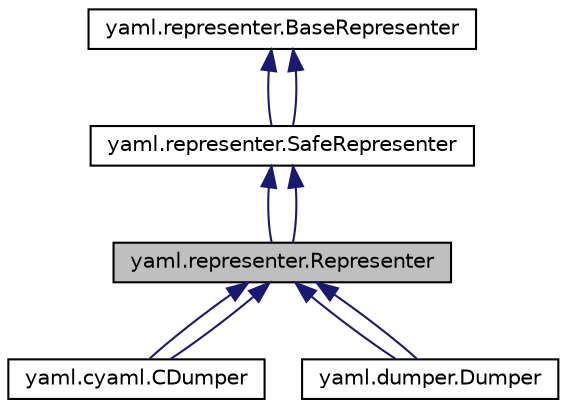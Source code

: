 digraph "yaml.representer.Representer"
{
 // LATEX_PDF_SIZE
  edge [fontname="Helvetica",fontsize="10",labelfontname="Helvetica",labelfontsize="10"];
  node [fontname="Helvetica",fontsize="10",shape=record];
  Node1 [label="yaml.representer.Representer",height=0.2,width=0.4,color="black", fillcolor="grey75", style="filled", fontcolor="black",tooltip=" "];
  Node2 -> Node1 [dir="back",color="midnightblue",fontsize="10",style="solid",fontname="Helvetica"];
  Node2 [label="yaml.representer.SafeRepresenter",height=0.2,width=0.4,color="black", fillcolor="white", style="filled",URL="$classyaml_1_1representer_1_1SafeRepresenter.html",tooltip=" "];
  Node3 -> Node2 [dir="back",color="midnightblue",fontsize="10",style="solid",fontname="Helvetica"];
  Node3 [label="yaml.representer.BaseRepresenter",height=0.2,width=0.4,color="black", fillcolor="white", style="filled",URL="$classyaml_1_1representer_1_1BaseRepresenter.html",tooltip=" "];
  Node3 -> Node2 [dir="back",color="midnightblue",fontsize="10",style="solid",fontname="Helvetica"];
  Node2 -> Node1 [dir="back",color="midnightblue",fontsize="10",style="solid",fontname="Helvetica"];
  Node1 -> Node4 [dir="back",color="midnightblue",fontsize="10",style="solid",fontname="Helvetica"];
  Node4 [label="yaml.cyaml.CDumper",height=0.2,width=0.4,color="black", fillcolor="white", style="filled",URL="$classyaml_1_1cyaml_1_1CDumper.html",tooltip=" "];
  Node1 -> Node4 [dir="back",color="midnightblue",fontsize="10",style="solid",fontname="Helvetica"];
  Node1 -> Node5 [dir="back",color="midnightblue",fontsize="10",style="solid",fontname="Helvetica"];
  Node5 [label="yaml.dumper.Dumper",height=0.2,width=0.4,color="black", fillcolor="white", style="filled",URL="$classyaml_1_1dumper_1_1Dumper.html",tooltip=" "];
  Node1 -> Node5 [dir="back",color="midnightblue",fontsize="10",style="solid",fontname="Helvetica"];
}
